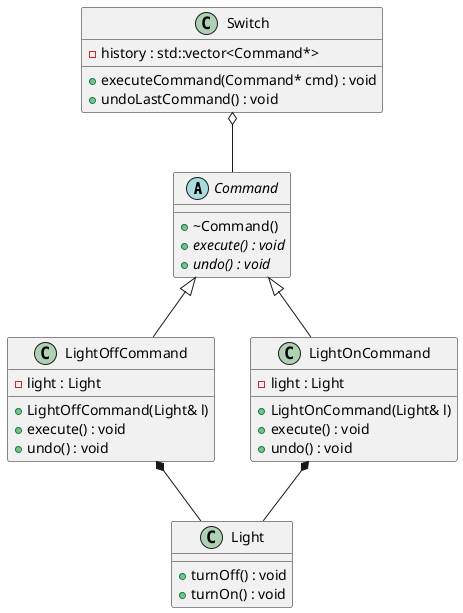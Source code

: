 @startuml





/' Objects '/

abstract class Command {
	+~Command()
	+{abstract} execute() : void
	+{abstract} undo() : void
}


class Light {
	+turnOff() : void
	+turnOn() : void
}


class LightOffCommand {
	+LightOffCommand(Light& l)
	-light : Light
	+execute() : void
	+undo() : void
}


class LightOnCommand {
	+LightOnCommand(Light& l)
	-light : Light
	+execute() : void
	+undo() : void
}


class Switch {
	-history : std::vector<Command*>
	+executeCommand(Command* cmd) : void
	+undoLastCommand() : void
}





/' Inheritance relationships '/

Command <|-- LightOffCommand


Command <|-- LightOnCommand





/' Aggregation relationships '/

LightOffCommand *-- Light


LightOnCommand *-- Light


Switch o-- Command






/' Nested objects '/



@enduml
